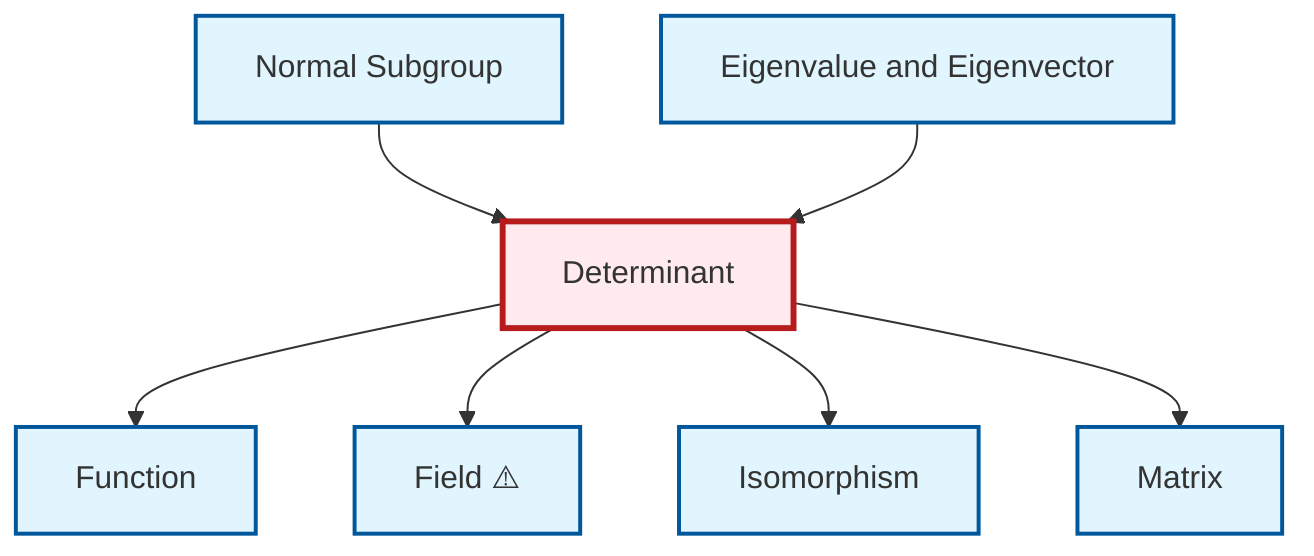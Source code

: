 graph TD
    classDef definition fill:#e1f5fe,stroke:#01579b,stroke-width:2px
    classDef theorem fill:#f3e5f5,stroke:#4a148c,stroke-width:2px
    classDef axiom fill:#fff3e0,stroke:#e65100,stroke-width:2px
    classDef example fill:#e8f5e9,stroke:#1b5e20,stroke-width:2px
    classDef current fill:#ffebee,stroke:#b71c1c,stroke-width:3px
    def-determinant["Determinant"]:::definition
    def-matrix["Matrix"]:::definition
    def-field["Field ⚠️"]:::definition
    def-isomorphism["Isomorphism"]:::definition
    def-function["Function"]:::definition
    def-normal-subgroup["Normal Subgroup"]:::definition
    def-eigenvalue-eigenvector["Eigenvalue and Eigenvector"]:::definition
    def-normal-subgroup --> def-determinant
    def-determinant --> def-function
    def-determinant --> def-field
    def-determinant --> def-isomorphism
    def-determinant --> def-matrix
    def-eigenvalue-eigenvector --> def-determinant
    class def-determinant current